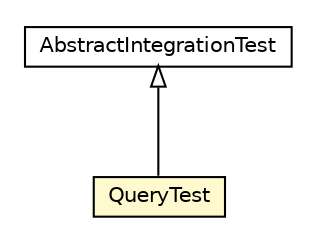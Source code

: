 #!/usr/local/bin/dot
#
# Class diagram 
# Generated by UMLGraph version R5_6_6-8-g8d7759 (http://www.umlgraph.org/)
#

digraph G {
	edge [fontname="Helvetica",fontsize=10,labelfontname="Helvetica",labelfontsize=10];
	node [fontname="Helvetica",fontsize=10,shape=plaintext];
	nodesep=0.25;
	ranksep=0.5;
	// org.dayatang.persistence.jpa.QueryTest
	c39102 [label=<<table title="org.dayatang.persistence.jpa.QueryTest" border="0" cellborder="1" cellspacing="0" cellpadding="2" port="p" bgcolor="lemonChiffon" href="./QueryTest.html">
		<tr><td><table border="0" cellspacing="0" cellpadding="1">
<tr><td align="center" balign="center"> QueryTest </td></tr>
		</table></td></tr>
		</table>>, URL="./QueryTest.html", fontname="Helvetica", fontcolor="black", fontsize=10.0];
	// org.dayatang.persistence.jpa.AbstractIntegrationTest
	c39107 [label=<<table title="org.dayatang.persistence.jpa.AbstractIntegrationTest" border="0" cellborder="1" cellspacing="0" cellpadding="2" port="p" href="./AbstractIntegrationTest.html">
		<tr><td><table border="0" cellspacing="0" cellpadding="1">
<tr><td align="center" balign="center"> AbstractIntegrationTest </td></tr>
		</table></td></tr>
		</table>>, URL="./AbstractIntegrationTest.html", fontname="Helvetica", fontcolor="black", fontsize=10.0];
	//org.dayatang.persistence.jpa.QueryTest extends org.dayatang.persistence.jpa.AbstractIntegrationTest
	c39107:p -> c39102:p [dir=back,arrowtail=empty];
}

